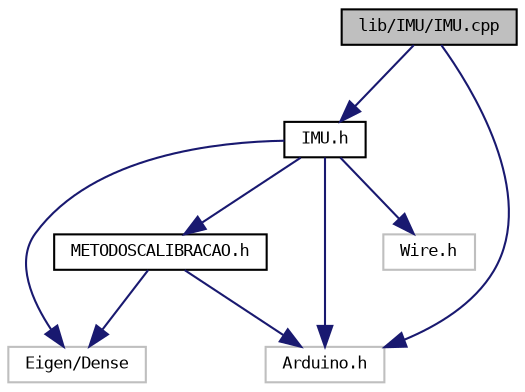 digraph "lib/IMU/IMU.cpp"
{
  bgcolor="transparent";
  edge [fontname="DejaVuSansMono",fontsize="8",labelfontname="DejaVuSansMono",labelfontsize="8"];
  node [fontname="DejaVuSansMono",fontsize="8",shape=record];
  Node0 [label="lib/IMU/IMU.cpp",height=0.2,width=0.4,color="black", fillcolor="grey75", style="filled", fontcolor="black"];
  Node0 -> Node1 [color="midnightblue",fontsize="8",style="solid",fontname="DejaVuSansMono"];
  Node1 [label="IMU.h",height=0.2,width=0.4,color="black",URL="$IMU_8h.html"];
  Node1 -> Node2 [color="midnightblue",fontsize="8",style="solid",fontname="DejaVuSansMono"];
  Node2 [label="Eigen/Dense",height=0.2,width=0.4,color="grey75"];
  Node1 -> Node3 [color="midnightblue",fontsize="8",style="solid",fontname="DejaVuSansMono"];
  Node3 [label="METODOSCALIBRACAO.h",height=0.2,width=0.4,color="black",URL="$METODOSCALIBRACAO_8h.html"];
  Node3 -> Node2 [color="midnightblue",fontsize="8",style="solid",fontname="DejaVuSansMono"];
  Node3 -> Node4 [color="midnightblue",fontsize="8",style="solid",fontname="DejaVuSansMono"];
  Node4 [label="Arduino.h",height=0.2,width=0.4,color="grey75"];
  Node1 -> Node4 [color="midnightblue",fontsize="8",style="solid",fontname="DejaVuSansMono"];
  Node1 -> Node5 [color="midnightblue",fontsize="8",style="solid",fontname="DejaVuSansMono"];
  Node5 [label="Wire.h",height=0.2,width=0.4,color="grey75"];
  Node0 -> Node4 [color="midnightblue",fontsize="8",style="solid",fontname="DejaVuSansMono"];
}
